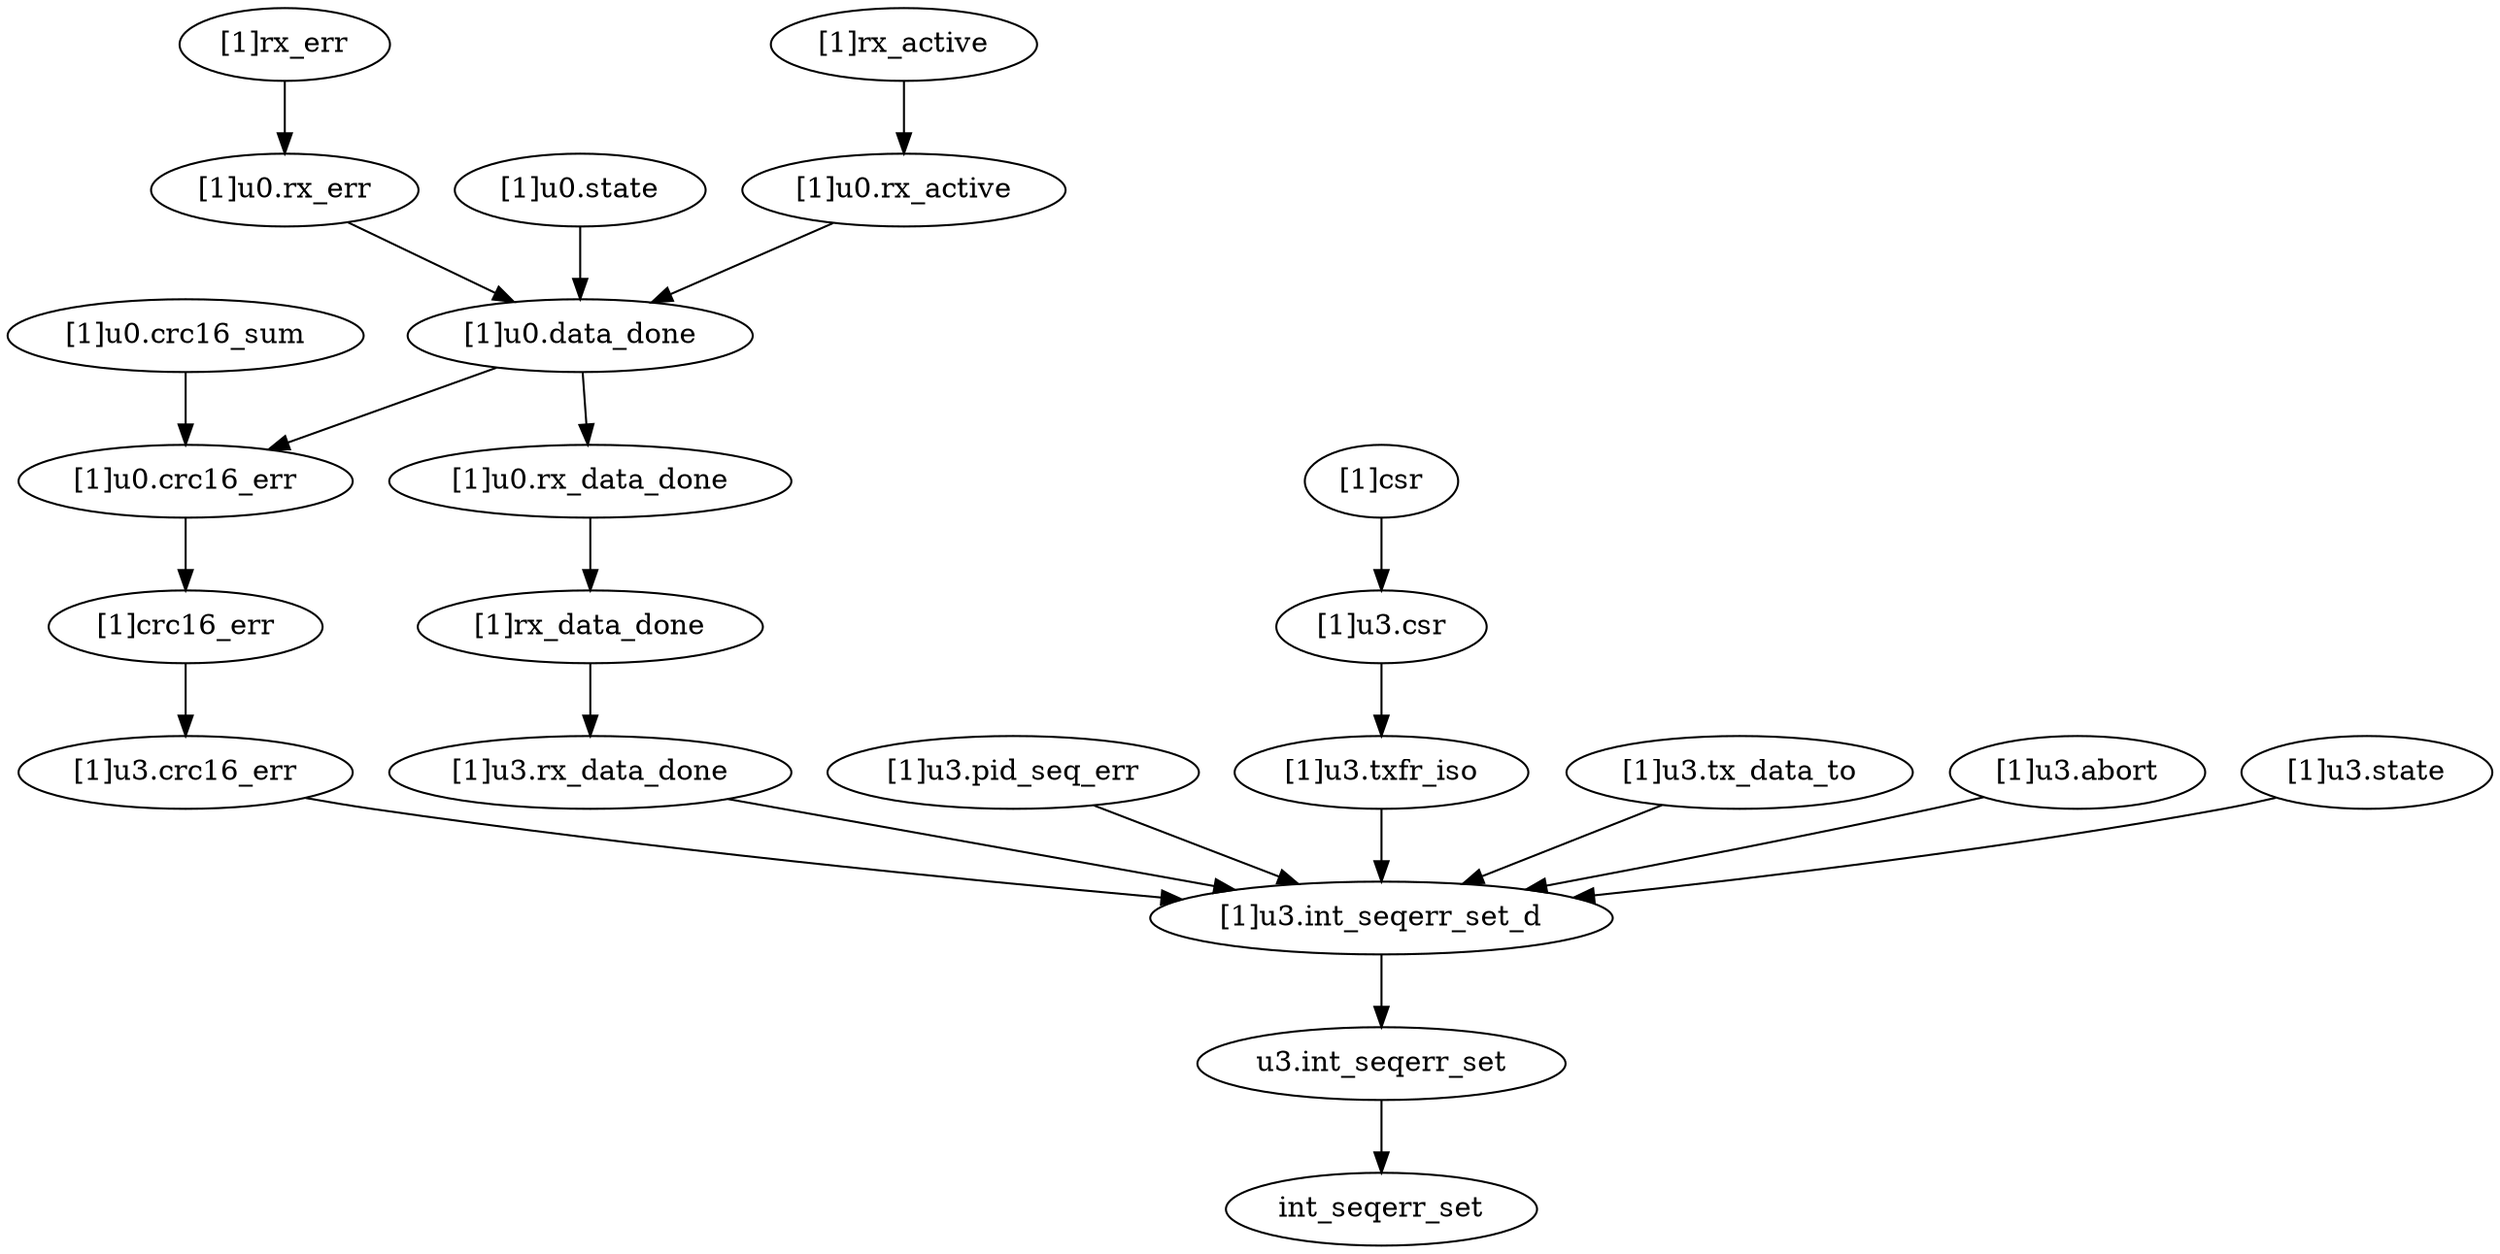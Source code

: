 strict digraph "" {
	"[1]rx_err"	 [complexity=7,
		importance=0.0180808958201,
		rank=0.00258298511716];
	"[1]u0.rx_err"	 [complexity=7,
		importance=0.016754426506,
		rank=0.00239348950086];
	"[1]rx_err" -> "[1]u0.rx_err";
	"[1]u0.state"	 [complexity=6,
		importance=0.0189754613807,
		rank=0.00316257689678];
	"[1]u0.data_done"	 [complexity=5,
		importance=0.0147647536595,
		rank=0.00295295073191];
	"[1]u0.state" -> "[1]u0.data_done";
	"[1]u3.pid_seq_err"	 [complexity=3,
		importance=0.0110971932566,
		rank=0.00369906441886];
	"[1]u3.int_seqerr_set_d"	 [complexity=2,
		importance=0.00781491971904,
		rank=0.00390745985952];
	"[1]u3.pid_seq_err" -> "[1]u3.int_seqerr_set_d";
	"[1]crc16_err"	 [complexity=5,
		importance=0.0130086385173,
		rank=0.00260172770346];
	"[1]u3.crc16_err"	 [complexity=5,
		importance=0.0104305605652,
		rank=0.00208611211304];
	"[1]crc16_err" -> "[1]u3.crc16_err";
	"[1]u3.csr"	 [complexity=5,
		importance=0.0111404471124,
		rank=0.00222808942248];
	"[1]u3.txfr_iso"	 [complexity=3,
		importance=0.00915077426591,
		rank=0.00305025808864];
	"[1]u3.csr" -> "[1]u3.txfr_iso";
	"[1]u3.tx_data_to"	 [complexity=5,
		importance=0.0106379464098,
		rank=0.00212758928196];
	"[1]u3.tx_data_to" -> "[1]u3.int_seqerr_set_d";
	"[1]csr"	 [complexity=5,
		importance=0.0124669164265,
		rank=0.0024933832853];
	"[1]csr" -> "[1]u3.csr";
	"[1]u0.crc16_err"	 [complexity=5,
		importance=0.0155123396143,
		rank=0.00310246792287];
	"[1]u0.crc16_err" -> "[1]crc16_err";
	"[1]rx_data_done"	 [complexity=3,
		importance=0.0117460461646,
		rank=0.00391534872153];
	"[1]u3.rx_data_done"	 [complexity=3,
		importance=0.00966230062346,
		rank=0.00322076687449];
	"[1]rx_data_done" -> "[1]u3.rx_data_done";
	"[1]u3.abort"	 [complexity=5,
		importance=0.0111721215771,
		rank=0.00223442431542];
	"[1]u3.abort" -> "[1]u3.int_seqerr_set_d";
	int_seqerr_set	 [complexity=0,
		importance=0.00263273165362,
		rank=0.0];
	"[1]u0.rx_active"	 [complexity=7,
		importance=0.0164228247398,
		rank=0.00234611781997];
	"[1]u0.rx_active" -> "[1]u0.data_done";
	"[1]u3.state"	 [complexity=3,
		importance=0.0180954916216,
		rank=0.00603183054052];
	"[1]u3.state" -> "[1]u3.int_seqerr_set_d";
	"[1]u0.crc16_sum"	 [complexity=8,
		importance=0.0194635187174,
		rank=0.00243293983967];
	"[1]u0.crc16_sum" -> "[1]u0.crc16_err";
	"[1]u0.rx_err" -> "[1]u0.data_done";
	"u3.int_seqerr_set"	 [complexity=0,
		importance=0.00524493380465,
		rank=0.0];
	"[1]u3.int_seqerr_set_d" -> "u3.int_seqerr_set";
	"[1]u3.crc16_err" -> "[1]u3.int_seqerr_set_d";
	"[1]u0.data_done" -> "[1]u0.crc16_err";
	"[1]u0.rx_data_done"	 [complexity=3,
		importance=0.0132605283484,
		rank=0.00442017611614];
	"[1]u0.data_done" -> "[1]u0.rx_data_done";
	"[1]u3.rx_data_done" -> "[1]u3.int_seqerr_set_d";
	"[1]u3.txfr_iso" -> "[1]u3.int_seqerr_set_d";
	"[1]rx_active"	 [complexity=7,
		importance=0.0177492940539,
		rank=0.00253561343627];
	"[1]rx_active" -> "[1]u0.rx_active";
	"[1]u0.rx_data_done" -> "[1]rx_data_done";
	"u3.int_seqerr_set" -> int_seqerr_set;
}
